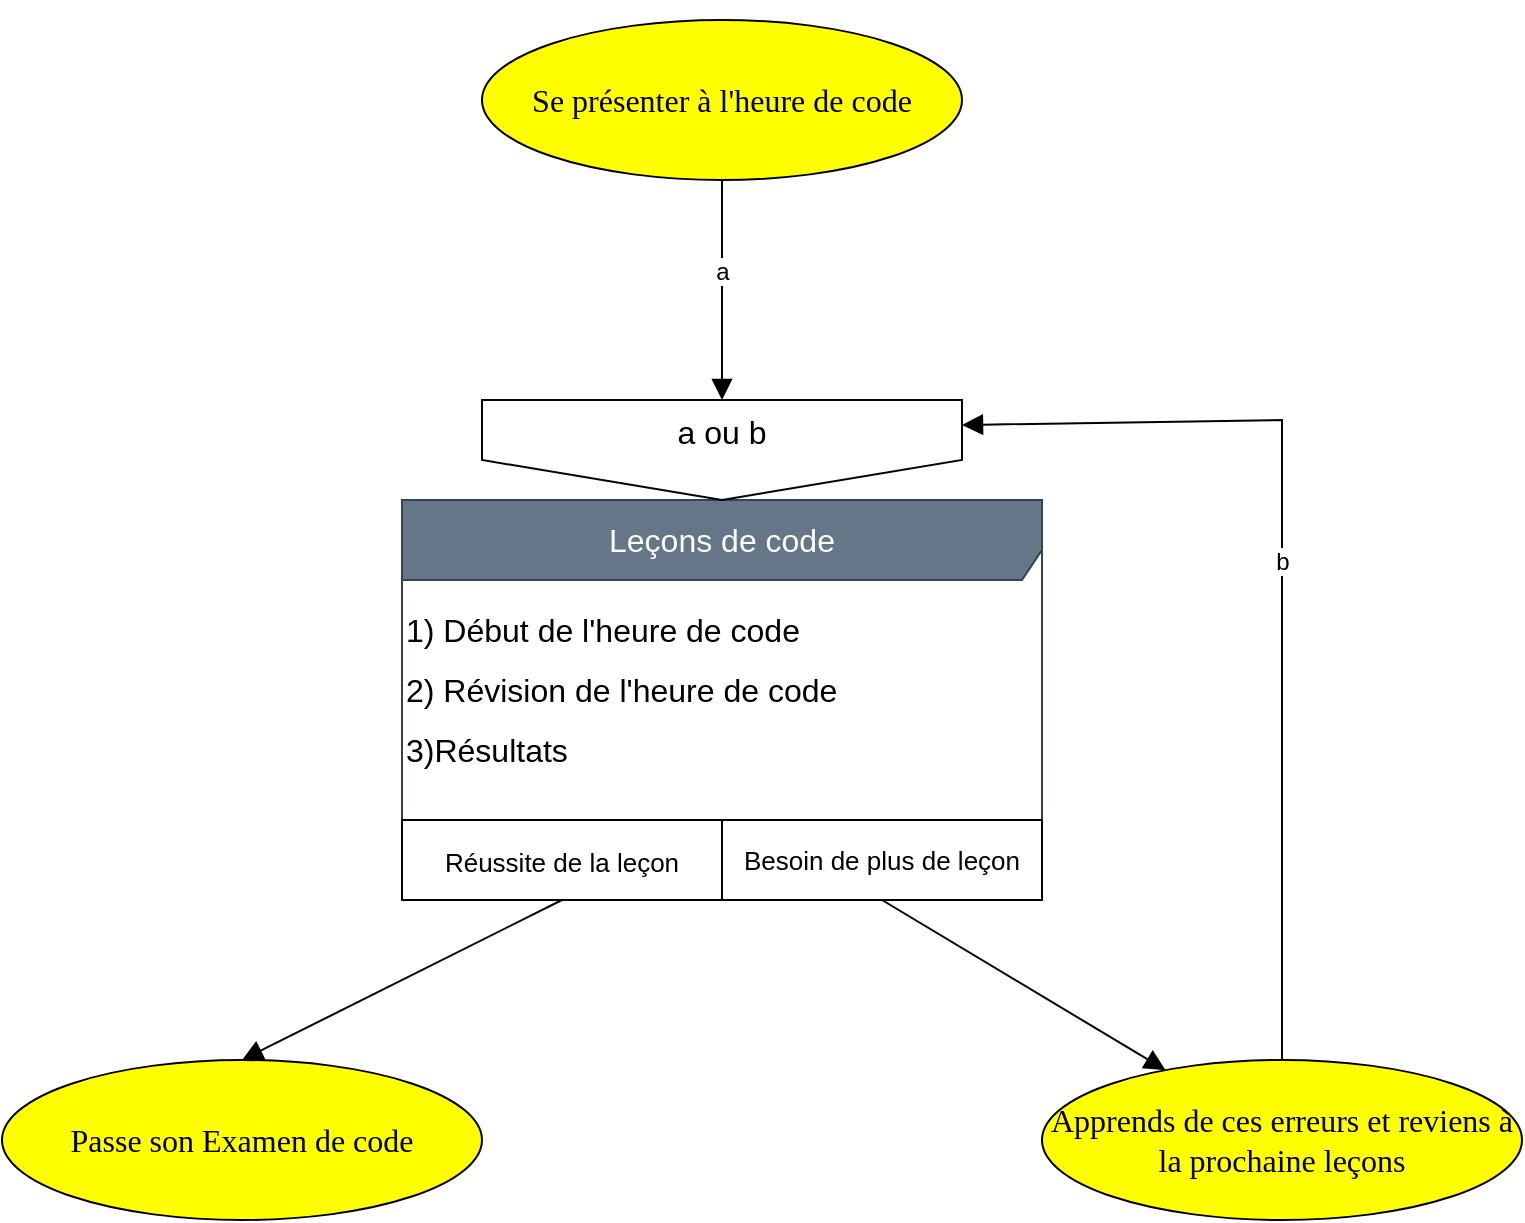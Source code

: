 <mxfile version="22.0.8" type="device">
  <diagram name="Page-1" id="pMaITMsuI08cgOu4HQyg">
    <mxGraphModel dx="1313" dy="735" grid="1" gridSize="10" guides="1" tooltips="1" connect="1" arrows="1" fold="1" page="1" pageScale="1" pageWidth="827" pageHeight="1169" math="0" shadow="0">
      <root>
        <mxCell id="0" />
        <mxCell id="1" parent="0" />
        <mxCell id="MGlUB3hqsRXbeWnazsk7-8" value="Se présenter à l&#39;heure de code " style="ellipse;whiteSpace=wrap;html=1;fontSize=16;fillColor=#FFFF00;fontFamily=Comic Sans MS;" vertex="1" parent="1">
          <mxGeometry x="280" y="120" width="240" height="80" as="geometry" />
        </mxCell>
        <mxCell id="MGlUB3hqsRXbeWnazsk7-14" value="&lt;div&gt;Leçons de code&lt;/div&gt;" style="shape=umlFrame;whiteSpace=wrap;html=1;pointerEvents=0;fontSize=16;width=320;height=40;fillColor=#647687;strokeColor=#314354;fontColor=#ffffff;" vertex="1" parent="1">
          <mxGeometry x="240" y="360" width="320" height="200" as="geometry" />
        </mxCell>
        <mxCell id="MGlUB3hqsRXbeWnazsk7-15" value="&lt;font style=&quot;font-size: 13px;&quot;&gt;Réussite de la leçon&lt;/font&gt;" style="whiteSpace=wrap;html=1;align=center;fontSize=16;" vertex="1" parent="1">
          <mxGeometry x="240" y="520" width="160" height="40" as="geometry" />
        </mxCell>
        <mxCell id="MGlUB3hqsRXbeWnazsk7-17" value="Besoin de plus de leçon" style="whiteSpace=wrap;html=1;align=center;fontSize=13;" vertex="1" parent="1">
          <mxGeometry x="400" y="520" width="160" height="40" as="geometry" />
        </mxCell>
        <mxCell id="MGlUB3hqsRXbeWnazsk7-21" value="" style="verticalLabelPosition=bottom;verticalAlign=top;html=1;shape=offPageConnector;rounded=0;size=0.4;fontSize=16;" vertex="1" parent="1">
          <mxGeometry x="280" y="310" width="240" height="50" as="geometry" />
        </mxCell>
        <mxCell id="MGlUB3hqsRXbeWnazsk7-27" value="a" style="html=1;verticalAlign=bottom;endArrow=block;curved=0;rounded=0;fontSize=12;startSize=8;endSize=8;exitX=0.5;exitY=1;exitDx=0;exitDy=0;" edge="1" parent="1" source="MGlUB3hqsRXbeWnazsk7-8" target="MGlUB3hqsRXbeWnazsk7-30">
          <mxGeometry width="80" relative="1" as="geometry">
            <mxPoint x="370" y="300" as="sourcePoint" />
            <mxPoint x="450" y="300" as="targetPoint" />
          </mxGeometry>
        </mxCell>
        <mxCell id="MGlUB3hqsRXbeWnazsk7-30" value="a ou b" style="text;strokeColor=none;fillColor=none;spacingLeft=4;spacingRight=4;overflow=hidden;rotatable=0;points=[[0,0.5],[1,0.5]];portConstraint=eastwest;fontSize=16;whiteSpace=wrap;html=1;align=center;" vertex="1" parent="1">
          <mxGeometry x="311.25" y="310" width="177.5" height="50" as="geometry" />
        </mxCell>
        <mxCell id="MGlUB3hqsRXbeWnazsk7-36" value="&lt;div align=&quot;left&quot;&gt;1) Début de l&#39;heure de code&lt;/div&gt;" style="text;html=1;strokeColor=none;fillColor=none;align=left;verticalAlign=middle;whiteSpace=wrap;rounded=0;fontSize=16;" vertex="1" parent="1">
          <mxGeometry x="240" y="410" width="240" height="30" as="geometry" />
        </mxCell>
        <mxCell id="MGlUB3hqsRXbeWnazsk7-41" value="&lt;div align=&quot;left&quot;&gt;2) Révision de l&#39;heure de code&lt;/div&gt;" style="text;html=1;strokeColor=none;fillColor=none;align=left;verticalAlign=middle;whiteSpace=wrap;rounded=0;fontSize=16;" vertex="1" parent="1">
          <mxGeometry x="240" y="440" width="240" height="30" as="geometry" />
        </mxCell>
        <mxCell id="MGlUB3hqsRXbeWnazsk7-42" value="&lt;div align=&quot;left&quot;&gt;3)Résultats&lt;/div&gt;" style="text;html=1;strokeColor=none;fillColor=none;align=left;verticalAlign=middle;whiteSpace=wrap;rounded=0;fontSize=16;" vertex="1" parent="1">
          <mxGeometry x="240" y="470" width="230" height="30" as="geometry" />
        </mxCell>
        <mxCell id="MGlUB3hqsRXbeWnazsk7-43" value="Apprends de ces erreurs et reviens à la prochaine leçons" style="ellipse;whiteSpace=wrap;html=1;fontSize=16;fillColor=#FFFF00;fontFamily=Comic Sans MS;" vertex="1" parent="1">
          <mxGeometry x="560" y="640" width="240" height="80" as="geometry" />
        </mxCell>
        <mxCell id="MGlUB3hqsRXbeWnazsk7-45" value="Passe son Examen de code" style="ellipse;whiteSpace=wrap;html=1;fontSize=16;fillColor=#FFFF00;fontFamily=Comic Sans MS;" vertex="1" parent="1">
          <mxGeometry x="40" y="640" width="240" height="80" as="geometry" />
        </mxCell>
        <mxCell id="MGlUB3hqsRXbeWnazsk7-46" value="&lt;div&gt;&lt;br&gt;&lt;/div&gt;&lt;div&gt;&lt;br&gt;&lt;/div&gt;" style="html=1;verticalAlign=bottom;endArrow=block;curved=0;rounded=0;fontSize=12;startSize=8;endSize=8;exitX=0.5;exitY=1;exitDx=0;exitDy=0;" edge="1" parent="1" source="MGlUB3hqsRXbeWnazsk7-17" target="MGlUB3hqsRXbeWnazsk7-43">
          <mxGeometry width="80" relative="1" as="geometry">
            <mxPoint x="640" y="470" as="sourcePoint" />
            <mxPoint x="740" y="580" as="targetPoint" />
            <Array as="points" />
          </mxGeometry>
        </mxCell>
        <mxCell id="MGlUB3hqsRXbeWnazsk7-47" value="&lt;div&gt;b&lt;/div&gt;" style="html=1;verticalAlign=bottom;endArrow=block;curved=0;rounded=0;fontSize=12;startSize=8;endSize=8;exitX=0.5;exitY=0;exitDx=0;exitDy=0;entryX=1;entryY=0.25;entryDx=0;entryDy=0;" edge="1" parent="1" source="MGlUB3hqsRXbeWnazsk7-43" target="MGlUB3hqsRXbeWnazsk7-21">
          <mxGeometry width="80" relative="1" as="geometry">
            <mxPoint x="570" y="550" as="sourcePoint" />
            <mxPoint x="680" y="320" as="targetPoint" />
            <Array as="points">
              <mxPoint x="680" y="320" />
            </Array>
            <mxPoint as="offset" />
          </mxGeometry>
        </mxCell>
        <mxCell id="MGlUB3hqsRXbeWnazsk7-48" value="&lt;div&gt;&lt;br&gt;&lt;/div&gt;&lt;div&gt;&lt;br&gt;&lt;/div&gt;" style="html=1;verticalAlign=bottom;endArrow=block;curved=0;rounded=0;fontSize=12;startSize=8;endSize=8;exitX=0.5;exitY=1;exitDx=0;exitDy=0;entryX=0.5;entryY=0;entryDx=0;entryDy=0;" edge="1" parent="1" source="MGlUB3hqsRXbeWnazsk7-15" target="MGlUB3hqsRXbeWnazsk7-45">
          <mxGeometry width="80" relative="1" as="geometry">
            <mxPoint x="570" y="550" as="sourcePoint" />
            <mxPoint x="657" y="652" as="targetPoint" />
          </mxGeometry>
        </mxCell>
        <mxCell id="MGlUB3hqsRXbeWnazsk7-50" style="edgeStyle=none;curved=1;rounded=0;orthogonalLoop=1;jettySize=auto;html=1;exitX=0.75;exitY=1;exitDx=0;exitDy=0;fontSize=12;startSize=8;endSize=8;" edge="1" parent="1">
          <mxGeometry relative="1" as="geometry">
            <mxPoint x="260" y="120" as="sourcePoint" />
            <mxPoint x="260" y="120" as="targetPoint" />
          </mxGeometry>
        </mxCell>
      </root>
    </mxGraphModel>
  </diagram>
</mxfile>
